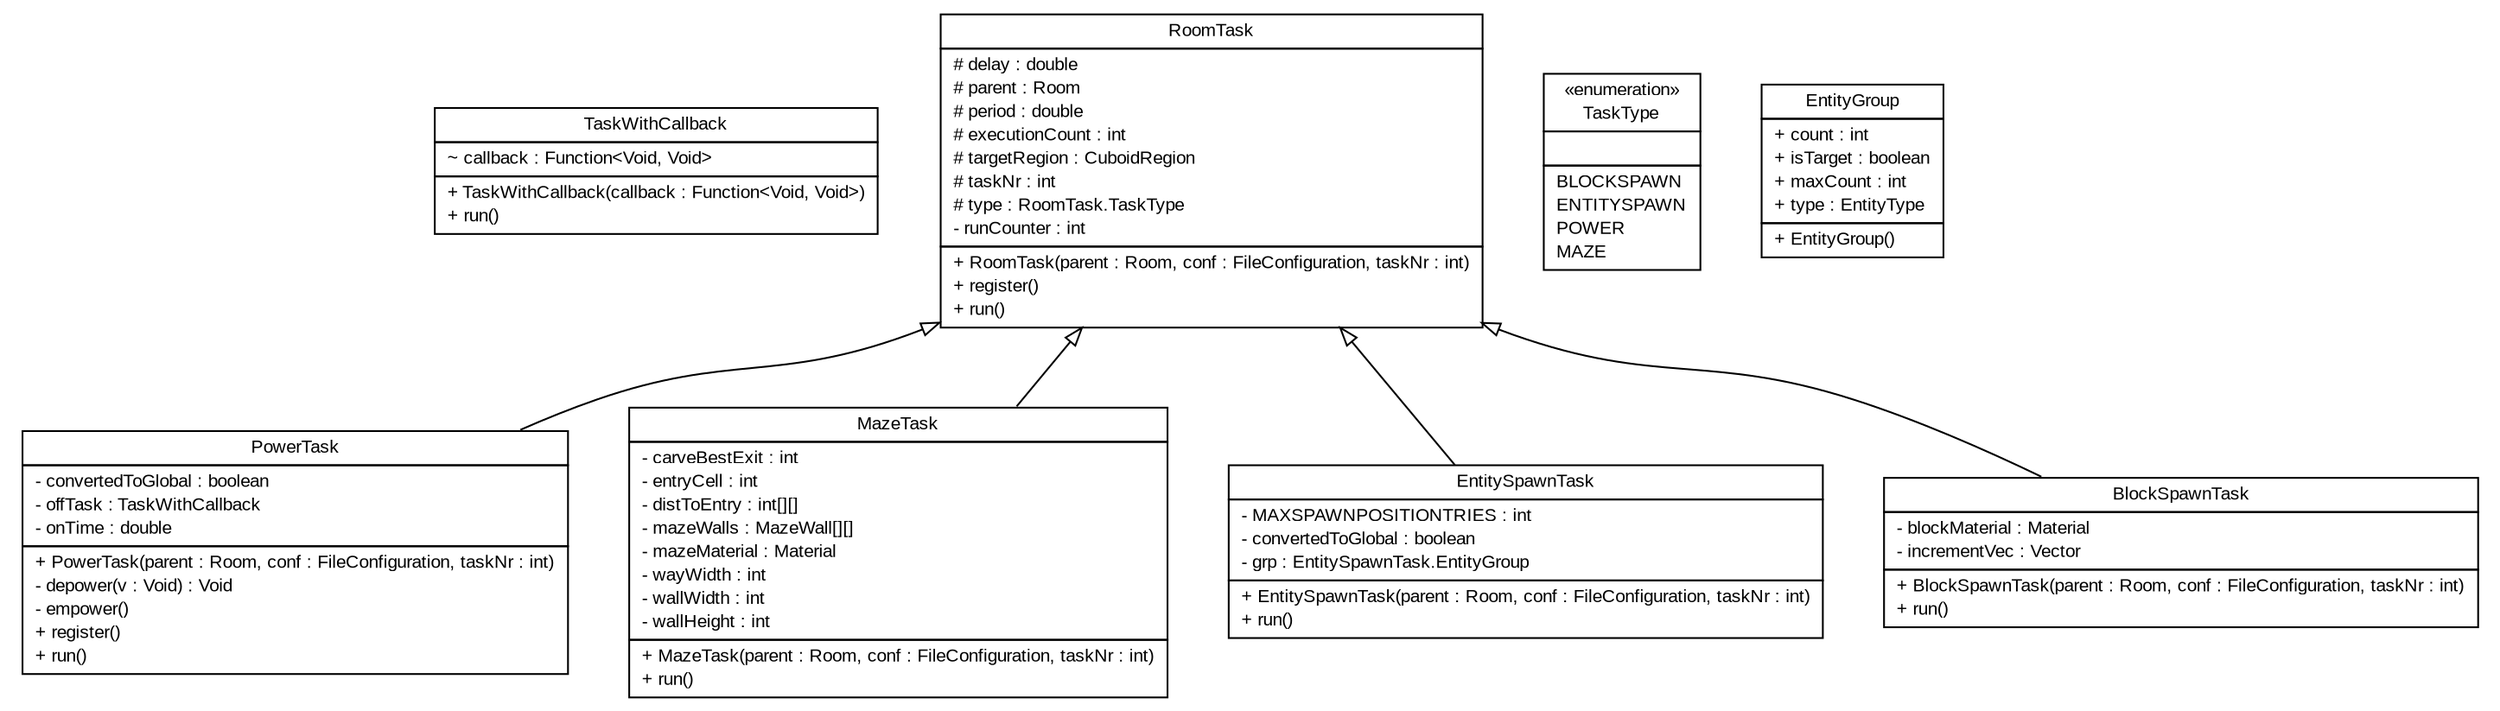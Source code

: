 #!/usr/local/bin/dot
#
# Class diagram 
# Generated by UMLGraph version R5_7_2-32-g40b5a6 (http://www.spinellis.gr/umlgraph/)
#

digraph G {
	edge [fontname="arial",fontsize=10,labelfontname="arial",labelfontsize=10];
	node [fontname="arial",fontsize=10,shape=plaintext];
	nodesep=0.25;
	ranksep=0.5;
	// dunGen.tasks.TaskWithCallback
	c34 [label=<<table title="dunGen.tasks.TaskWithCallback" border="0" cellborder="1" cellspacing="0" cellpadding="2" port="p" href="./TaskWithCallback.html" target="_parent">
		<tr><td><table border="0" cellspacing="0" cellpadding="1">
<tr><td align="center" balign="center"> TaskWithCallback </td></tr>
		</table></td></tr>
		<tr><td><table border="0" cellspacing="0" cellpadding="1">
<tr><td align="left" balign="left"> ~ callback : Function&lt;Void, Void&gt; </td></tr>
		</table></td></tr>
		<tr><td><table border="0" cellspacing="0" cellpadding="1">
<tr><td align="left" balign="left"> + TaskWithCallback(callback : Function&lt;Void, Void&gt;) </td></tr>
<tr><td align="left" balign="left"> + run() </td></tr>
		</table></td></tr>
		</table>>, URL="./TaskWithCallback.html", fontname="arial", fontcolor="black", fontsize=10.0];
	// dunGen.tasks.RoomTask
	c35 [label=<<table title="dunGen.tasks.RoomTask" border="0" cellborder="1" cellspacing="0" cellpadding="2" port="p" href="./RoomTask.html" target="_parent">
		<tr><td><table border="0" cellspacing="0" cellpadding="1">
<tr><td align="center" balign="center"> RoomTask </td></tr>
		</table></td></tr>
		<tr><td><table border="0" cellspacing="0" cellpadding="1">
<tr><td align="left" balign="left"> # delay : double </td></tr>
<tr><td align="left" balign="left"> # parent : Room </td></tr>
<tr><td align="left" balign="left"> # period : double </td></tr>
<tr><td align="left" balign="left"> # executionCount : int </td></tr>
<tr><td align="left" balign="left"> # targetRegion : CuboidRegion </td></tr>
<tr><td align="left" balign="left"> # taskNr : int </td></tr>
<tr><td align="left" balign="left"> # type : RoomTask.TaskType </td></tr>
<tr><td align="left" balign="left"> - runCounter : int </td></tr>
		</table></td></tr>
		<tr><td><table border="0" cellspacing="0" cellpadding="1">
<tr><td align="left" balign="left"> + RoomTask(parent : Room, conf : FileConfiguration, taskNr : int) </td></tr>
<tr><td align="left" balign="left"> + register() </td></tr>
<tr><td align="left" balign="left"> + run() </td></tr>
		</table></td></tr>
		</table>>, URL="./RoomTask.html", fontname="arial", fontcolor="black", fontsize=10.0];
	// dunGen.tasks.RoomTask.TaskType
	c36 [label=<<table title="dunGen.tasks.RoomTask.TaskType" border="0" cellborder="1" cellspacing="0" cellpadding="2" port="p" href="./RoomTask.TaskType.html" target="_parent">
		<tr><td><table border="0" cellspacing="0" cellpadding="1">
<tr><td align="center" balign="center"> &#171;enumeration&#187; </td></tr>
<tr><td align="center" balign="center"> TaskType </td></tr>
		</table></td></tr>
		<tr><td><table border="0" cellspacing="0" cellpadding="1">
<tr><td align="left" balign="left">  </td></tr>
		</table></td></tr>
		<tr><td><table border="0" cellspacing="0" cellpadding="1">
<tr><td align="left" balign="left"> BLOCKSPAWN </td></tr>
<tr><td align="left" balign="left"> ENTITYSPAWN </td></tr>
<tr><td align="left" balign="left"> POWER </td></tr>
<tr><td align="left" balign="left"> MAZE </td></tr>
		</table></td></tr>
		</table>>, URL="./RoomTask.TaskType.html", fontname="arial", fontcolor="black", fontsize=10.0];
	// dunGen.tasks.PowerTask
	c37 [label=<<table title="dunGen.tasks.PowerTask" border="0" cellborder="1" cellspacing="0" cellpadding="2" port="p" href="./PowerTask.html" target="_parent">
		<tr><td><table border="0" cellspacing="0" cellpadding="1">
<tr><td align="center" balign="center"> PowerTask </td></tr>
		</table></td></tr>
		<tr><td><table border="0" cellspacing="0" cellpadding="1">
<tr><td align="left" balign="left"> - convertedToGlobal : boolean </td></tr>
<tr><td align="left" balign="left"> - offTask : TaskWithCallback </td></tr>
<tr><td align="left" balign="left"> - onTime : double </td></tr>
		</table></td></tr>
		<tr><td><table border="0" cellspacing="0" cellpadding="1">
<tr><td align="left" balign="left"> + PowerTask(parent : Room, conf : FileConfiguration, taskNr : int) </td></tr>
<tr><td align="left" balign="left"> - depower(v : Void) : Void </td></tr>
<tr><td align="left" balign="left"> - empower() </td></tr>
<tr><td align="left" balign="left"> + register() </td></tr>
<tr><td align="left" balign="left"> + run() </td></tr>
		</table></td></tr>
		</table>>, URL="./PowerTask.html", fontname="arial", fontcolor="black", fontsize=10.0];
	// dunGen.tasks.MazeTask
	c38 [label=<<table title="dunGen.tasks.MazeTask" border="0" cellborder="1" cellspacing="0" cellpadding="2" port="p" href="./MazeTask.html" target="_parent">
		<tr><td><table border="0" cellspacing="0" cellpadding="1">
<tr><td align="center" balign="center"> MazeTask </td></tr>
		</table></td></tr>
		<tr><td><table border="0" cellspacing="0" cellpadding="1">
<tr><td align="left" balign="left"> - carveBestExit : int </td></tr>
<tr><td align="left" balign="left"> - entryCell : int </td></tr>
<tr><td align="left" balign="left"> - distToEntry : int[][] </td></tr>
<tr><td align="left" balign="left"> - mazeWalls : MazeWall[][] </td></tr>
<tr><td align="left" balign="left"> - mazeMaterial : Material </td></tr>
<tr><td align="left" balign="left"> - wayWidth : int </td></tr>
<tr><td align="left" balign="left"> - wallWidth : int </td></tr>
<tr><td align="left" balign="left"> - wallHeight : int </td></tr>
		</table></td></tr>
		<tr><td><table border="0" cellspacing="0" cellpadding="1">
<tr><td align="left" balign="left"> + MazeTask(parent : Room, conf : FileConfiguration, taskNr : int) </td></tr>
<tr><td align="left" balign="left"> + run() </td></tr>
		</table></td></tr>
		</table>>, URL="./MazeTask.html", fontname="arial", fontcolor="black", fontsize=10.0];
	// dunGen.tasks.EntitySpawnTask
	c39 [label=<<table title="dunGen.tasks.EntitySpawnTask" border="0" cellborder="1" cellspacing="0" cellpadding="2" port="p" href="./EntitySpawnTask.html" target="_parent">
		<tr><td><table border="0" cellspacing="0" cellpadding="1">
<tr><td align="center" balign="center"> EntitySpawnTask </td></tr>
		</table></td></tr>
		<tr><td><table border="0" cellspacing="0" cellpadding="1">
<tr><td align="left" balign="left"> - MAXSPAWNPOSITIONTRIES : int </td></tr>
<tr><td align="left" balign="left"> - convertedToGlobal : boolean </td></tr>
<tr><td align="left" balign="left"> - grp : EntitySpawnTask.EntityGroup </td></tr>
		</table></td></tr>
		<tr><td><table border="0" cellspacing="0" cellpadding="1">
<tr><td align="left" balign="left"> + EntitySpawnTask(parent : Room, conf : FileConfiguration, taskNr : int) </td></tr>
<tr><td align="left" balign="left"> + run() </td></tr>
		</table></td></tr>
		</table>>, URL="./EntitySpawnTask.html", fontname="arial", fontcolor="black", fontsize=10.0];
	// dunGen.tasks.EntitySpawnTask.EntityGroup
	c40 [label=<<table title="dunGen.tasks.EntitySpawnTask.EntityGroup" border="0" cellborder="1" cellspacing="0" cellpadding="2" port="p" href="./EntitySpawnTask.EntityGroup.html" target="_parent">
		<tr><td><table border="0" cellspacing="0" cellpadding="1">
<tr><td align="center" balign="center"> EntityGroup </td></tr>
		</table></td></tr>
		<tr><td><table border="0" cellspacing="0" cellpadding="1">
<tr><td align="left" balign="left"> + count : int </td></tr>
<tr><td align="left" balign="left"> + isTarget : boolean </td></tr>
<tr><td align="left" balign="left"> + maxCount : int </td></tr>
<tr><td align="left" balign="left"> + type : EntityType </td></tr>
		</table></td></tr>
		<tr><td><table border="0" cellspacing="0" cellpadding="1">
<tr><td align="left" balign="left"> + EntityGroup() </td></tr>
		</table></td></tr>
		</table>>, URL="./EntitySpawnTask.EntityGroup.html", fontname="arial", fontcolor="black", fontsize=10.0];
	// dunGen.tasks.BlockSpawnTask
	c41 [label=<<table title="dunGen.tasks.BlockSpawnTask" border="0" cellborder="1" cellspacing="0" cellpadding="2" port="p" href="./BlockSpawnTask.html" target="_parent">
		<tr><td><table border="0" cellspacing="0" cellpadding="1">
<tr><td align="center" balign="center"> BlockSpawnTask </td></tr>
		</table></td></tr>
		<tr><td><table border="0" cellspacing="0" cellpadding="1">
<tr><td align="left" balign="left"> - blockMaterial : Material </td></tr>
<tr><td align="left" balign="left"> - incrementVec : Vector </td></tr>
		</table></td></tr>
		<tr><td><table border="0" cellspacing="0" cellpadding="1">
<tr><td align="left" balign="left"> + BlockSpawnTask(parent : Room, conf : FileConfiguration, taskNr : int) </td></tr>
<tr><td align="left" balign="left"> + run() </td></tr>
		</table></td></tr>
		</table>>, URL="./BlockSpawnTask.html", fontname="arial", fontcolor="black", fontsize=10.0];
	//dunGen.tasks.PowerTask extends dunGen.tasks.RoomTask
	c35:p -> c37:p [dir=back,arrowtail=empty];
	//dunGen.tasks.MazeTask extends dunGen.tasks.RoomTask
	c35:p -> c38:p [dir=back,arrowtail=empty];
	//dunGen.tasks.EntitySpawnTask extends dunGen.tasks.RoomTask
	c35:p -> c39:p [dir=back,arrowtail=empty];
	//dunGen.tasks.BlockSpawnTask extends dunGen.tasks.RoomTask
	c35:p -> c41:p [dir=back,arrowtail=empty];
}

